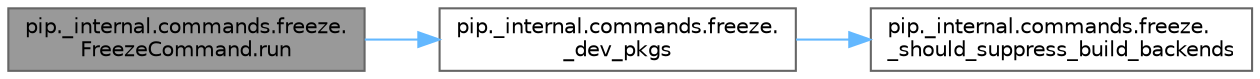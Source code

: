 digraph "pip._internal.commands.freeze.FreezeCommand.run"
{
 // LATEX_PDF_SIZE
  bgcolor="transparent";
  edge [fontname=Helvetica,fontsize=10,labelfontname=Helvetica,labelfontsize=10];
  node [fontname=Helvetica,fontsize=10,shape=box,height=0.2,width=0.4];
  rankdir="LR";
  Node1 [id="Node000001",label="pip._internal.commands.freeze.\lFreezeCommand.run",height=0.2,width=0.4,color="gray40", fillcolor="grey60", style="filled", fontcolor="black",tooltip=" "];
  Node1 -> Node2 [id="edge1_Node000001_Node000002",color="steelblue1",style="solid",tooltip=" "];
  Node2 [id="Node000002",label="pip._internal.commands.freeze.\l_dev_pkgs",height=0.2,width=0.4,color="grey40", fillcolor="white", style="filled",URL="$namespacepip_1_1__internal_1_1commands_1_1freeze.html#a056f844705f1d088da47c5ee3570d1e9",tooltip=" "];
  Node2 -> Node3 [id="edge2_Node000002_Node000003",color="steelblue1",style="solid",tooltip=" "];
  Node3 [id="Node000003",label="pip._internal.commands.freeze.\l_should_suppress_build_backends",height=0.2,width=0.4,color="grey40", fillcolor="white", style="filled",URL="$namespacepip_1_1__internal_1_1commands_1_1freeze.html#a639da9784fe5d93929a344e3be8460cd",tooltip=" "];
}
